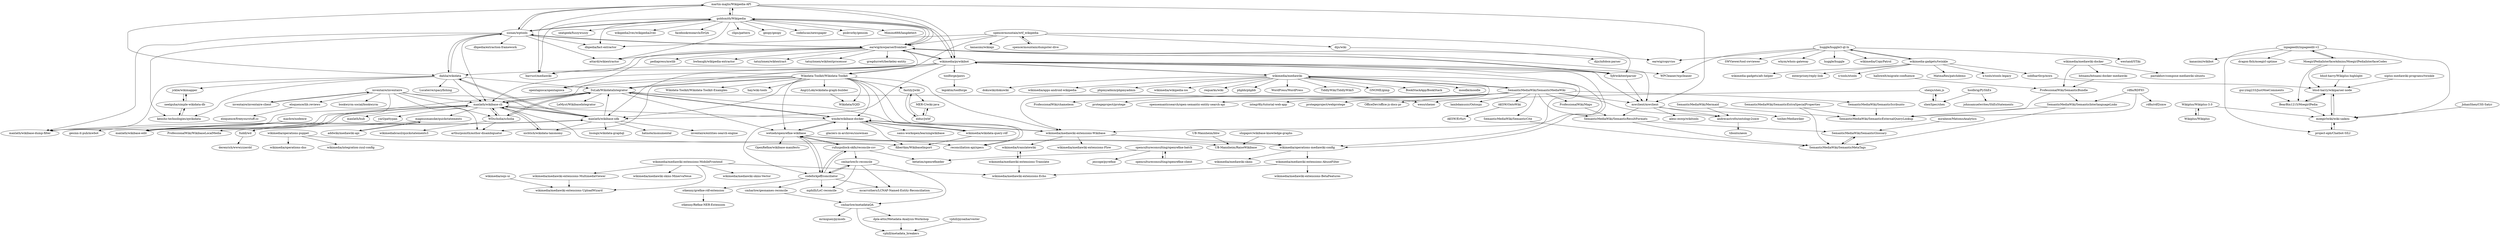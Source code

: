 digraph G {
"martin-majlis/Wikipedia-API" -> "goldsmith/Wikipedia"
"martin-majlis/Wikipedia-API" -> "siznax/wptools"
"martin-majlis/Wikipedia-API" -> "dahlia/wikidata"
"martin-majlis/Wikipedia-API" -> "barrust/mediawiki"
"martin-majlis/Wikipedia-API" -> "wikimedia/pywikibot"
"martin-majlis/Wikipedia-API" -> "earwig/mwparserfromhell"
"martin-majlis/Wikipedia-API" -> "mwclient/mwclient"
"wikimedia/oojs-ui" -> "wikimedia/mediawiki-extensions-UploadWizard"
"wikimedia/pywikibot" -> "wikimedia/mediawiki-extensions-Wikibase"
"wikimedia/pywikibot" -> "earwig/mwparserfromhell"
"wikimedia/pywikibot" -> "SuLab/WikidataIntegrator"
"wikimedia/pywikibot" -> "wikimedia/operations-mediawiki-config"
"wikimedia/pywikibot" -> "mwclient/mwclient"
"wikimedia/pywikibot" -> "dahlia/wikidata"
"wikimedia/pywikibot" -> "goldsmith/Wikipedia"
"wikimedia/pywikibot" -> "wikimedia/mediawiki"
"wikimedia/pywikibot" -> "barrust/mediawiki"
"wikimedia/pywikibot" -> "toolforge/paws"
"wikimedia/pywikibot" -> "WPCleaner/wpcleaner"
"wikimedia/pywikibot" -> "Wikidata-Toolkit/Wikidata-Toolkit"
"wikimedia/pywikibot" -> "maxlath/wikibase-sdk"
"wikimedia/pywikibot" -> "5j9/wikitextparser"
"wikimedia/pywikibot" -> "maxlath/wikibase-cli"
"goldsmith/Wikipedia" -> "martin-majlis/Wikipedia-API"
"goldsmith/Wikipedia" -> "attardi/wikiextractor" ["e"=1]
"goldsmith/Wikipedia" -> "siznax/wptools"
"goldsmith/Wikipedia" -> "wikimedia/pywikibot"
"goldsmith/Wikipedia" -> "barrust/mediawiki"
"goldsmith/Wikipedia" -> "wikipedia2vec/wikipedia2vec" ["e"=1]
"goldsmith/Wikipedia" -> "earwig/mwparserfromhell"
"goldsmith/Wikipedia" -> "facebookresearch/DrQA" ["e"=1]
"goldsmith/Wikipedia" -> "clips/pattern" ["e"=1]
"goldsmith/Wikipedia" -> "geopy/geopy" ["e"=1]
"goldsmith/Wikipedia" -> "codelucas/newspaper" ["e"=1]
"goldsmith/Wikipedia" -> "piskvorky/gensim" ["e"=1]
"goldsmith/Wikipedia" -> "Mimino666/langdetect" ["e"=1]
"goldsmith/Wikipedia" -> "seatgeek/fuzzywuzzy" ["e"=1]
"goldsmith/Wikipedia" -> "dbpedia/fact-extractor" ["e"=1]
"jcklie/wikimapper" -> "neelguha/simple-wikidata-db"
"Wikidata-Toolkit/Wikidata-Toolkit" -> "Wikidata-Toolkit/Wikidata-Toolkit-Examples"
"Wikidata-Toolkit/Wikidata-Toolkit" -> "SuLab/WikidataIntegrator"
"Wikidata-Toolkit/Wikidata-Toolkit" -> "hay/wiki-tools"
"Wikidata-Toolkit/Wikidata-Toolkit" -> "maxlath/wikibase-cli"
"Wikidata-Toolkit/Wikidata-Toolkit" -> "AngryLoki/wikidata-graph-builder"
"Wikidata-Toolkit/Wikidata-Toolkit" -> "wikimedia/wikidata-query-rdf"
"Wikidata-Toolkit/Wikidata-Toolkit" -> "wmde/wikibase-docker"
"Wikidata-Toolkit/Wikidata-Toolkit" -> "Wikidata/SQID"
"Wikidata-Toolkit/Wikidata-Toolkit" -> "wetneb/openrefine-wikibase"
"Wikidata-Toolkit/Wikidata-Toolkit" -> "reconciliation-api/specs"
"Wikidata-Toolkit/Wikidata-Toolkit" -> "arthurpsmith/author-disambiguator"
"Wikidata-Toolkit/Wikidata-Toolkit" -> "wikimedia/mediawiki-extensions-Wikibase"
"Wikidata-Toolkit/Wikidata-Toolkit" -> "opentapioca/opentapioca" ["e"=1]
"Wikidata-Toolkit/Wikidata-Toolkit" -> "fastily/jwiki"
"Wikidata-Toolkit/Wikidata-Toolkit" -> "maxlath/wikibase-sdk"
"SemanticMediaWiki/SemanticMediaWiki" -> "SemanticMediaWiki/SemanticResultFormats"
"SemanticMediaWiki/SemanticMediaWiki" -> "ProfessionalWiki/Maps"
"SemanticMediaWiki/SemanticMediaWiki" -> "SemanticMediaWiki/SemanticCite"
"SemanticMediaWiki/SemanticMediaWiki" -> "mwclient/mwclient"
"SemanticMediaWiki/SemanticMediaWiki" -> "OfficeDev/office-js-docs-pr" ["e"=1]
"SemanticMediaWiki/SemanticMediaWiki" -> "lambdamusic/Ontospy" ["e"=1]
"SemanticMediaWiki/SemanticMediaWiki" -> "ProfessionalWiki/chameleon" ["e"=1]
"SemanticMediaWiki/SemanticMediaWiki" -> "AKSW/OntoWiki"
"SemanticMediaWiki/SemanticMediaWiki" -> "protegeproject/protege" ["e"=1]
"SemanticMediaWiki/SemanticMediaWiki" -> "andrecastro0o/ontology2smw"
"SemanticMediaWiki/SemanticMediaWiki" -> "SemanticMediaWiki/SemanticScribunto"
"SemanticMediaWiki/SemanticMediaWiki" -> "opensemanticsearch/open-semantic-entity-search-api" ["e"=1]
"SemanticMediaWiki/SemanticMediaWiki" -> "integr8ly/tutorial-web-app"
"SemanticMediaWiki/SemanticMediaWiki" -> "wikimedia/mediawiki"
"SemanticMediaWiki/SemanticMediaWiki" -> "protegeproject/webprotege" ["e"=1]
"dijs/wiki" -> "dijs/infobox-parser"
"rufuspollock-okfn/reconcile-csv" -> "wetneb/openrefine-wikibase"
"rufuspollock-okfn/reconcile-csv" -> "codeforkjeff/conciliator"
"rufuspollock-okfn/reconcile-csv" -> "betatim/openrefineder"
"rufuspollock-okfn/reconcile-csv" -> "cmharlow/lc-reconcile"
"huggle/huggle3-qt-lx" -> "huggle/huggle"
"huggle/huggle3-qt-lx" -> "wikimedia-gadgets/twinkle"
"huggle/huggle3-qt-lx" -> "WPCleaner/wpcleaner"
"huggle/huggle3-qt-lx" -> "wikimedia/CopyPatrol"
"huggle/huggle3-qt-lx" -> "westand/STiki"
"huggle/huggle3-qt-lx" -> "SWViewer/tool-swviewer"
"huggle/huggle3-qt-lx" -> "earwig/copyvios"
"huggle/huggle3-qt-lx" -> "whym/whois-gateway"
"wikimedia-gadgets/twinkle" -> "wikimedia-gadgets/afc-helper"
"wikimedia-gadgets/twinkle" -> "x-tools/xtools-legacy"
"wikimedia-gadgets/twinkle" -> "huggle/huggle3-qt-lx"
"wikimedia-gadgets/twinkle" -> "siddharthvp/mwn"
"wikimedia-gadgets/twinkle" -> "enterprisey/reply-link"
"wikimedia-gadgets/twinkle" -> "x-tools/xtools" ["e"=1]
"wikimedia-gadgets/twinkle" -> "MatmaRex/patchdemo"
"addwiki/mediawiki-api" -> "magnusmanske/quickstatements"
"SemanticMediaWiki/Mermaid" -> "andrecastro0o/ontology2smw"
"SemanticMediaWiki/Mermaid" -> "SemanticMediaWiki/SemanticExternalQueryLookup"
"hsolbrig/PyShEx" -> "johnsamuelwrites/ShExStatements"
"hsolbrig/PyShEx" -> "shexSpec/shex"
"kensho-technologies/qwikidata" -> "neelguha/simple-wikidata-db"
"inventaire/inventaire-client" -> "inventaire/inventaire"
"miraheze/MatomoAnalytics" -> "SemanticMediaWiki/SemanticGlossary"
"wikimedia/mediawiki-extensions-MultimediaViewer" -> "wikimedia/mediawiki-extensions-UploadWizard"
"spencermountain/dumpster-dive" -> "spencermountain/wtf_wikipedia"
"spencermountain/wtf_wikipedia" -> "spencermountain/dumpster-dive"
"spencermountain/wtf_wikipedia" -> "dijs/wiki"
"spencermountain/wtf_wikipedia" -> "maxlath/wikibase-sdk"
"spencermountain/wtf_wikipedia" -> "5j9/wikitextparser"
"spencermountain/wtf_wikipedia" -> "dbpedia/fact-extractor" ["e"=1]
"spencermountain/wtf_wikipedia" -> "kanasimi/wikiapi"
"spencermountain/wtf_wikipedia" -> "earwig/mwparserfromhell"
"siddharthvp/mwn" -> "bhsd-harry/wikiparser-node"
"AKSW/OntoWiki" -> "AKSW/Erfurt"
"fuddl/wd" -> "derenrich/wwwyzzerdd"
"rdfio/RDFIO" -> "SemanticMediaWiki/SemanticInterlanguageLinks"
"rdfio/RDFIO" -> "rdfio/rdf2smw"
"rdfio/RDFIO" -> "SemanticMediaWiki/SemanticExternalQueryLookup"
"magnusmanske/quickstatements" -> "fuddl/wd"
"magnusmanske/quickstatements" -> "addwiki/mediawiki-api"
"magnusmanske/quickstatements" -> "ProfessionalWiki/WikibaseLocalMedia"
"Wikiplus/Wikiplus" -> "Wikiplus/Wikiplus-3.0"
"inpageedit/inpageedit-v2" -> "MoegirlPediaInterfaceAdmins/MoegirlPediaInterfaceCodes"
"inpageedit/inpageedit-v2" -> "project-epb/Chatbot-SILI"
"inpageedit/inpageedit-v2" -> "kanasimi/wikibot"
"inpageedit/inpageedit-v2" -> "moegirlwiki/wiki-saikou"
"inpageedit/inpageedit-v2" -> "dragon-fish/moegirl-uptime"
"ProfessionalWiki/SemanticBundle" -> "SemanticMediaWiki/SemanticInterlanguageLinks"
"ProfessionalWiki/SemanticBundle" -> "SemanticMediaWiki/SemanticExternalQueryLookup"
"SemanticMediaWiki/SemanticInterlanguageLinks" -> "SemanticMediaWiki/SemanticMetaTags"
"SemanticMediaWiki/SemanticInterlanguageLinks" -> "SemanticMediaWiki/SemanticExternalQueryLookup"
"andrecastro0o/ontology2smw" -> "tibonto/aeon"
"siznax/wptools" -> "dahlia/wikidata"
"siznax/wptools" -> "dbpedia/extraction-framework" ["e"=1]
"siznax/wptools" -> "kensho-technologies/qwikidata"
"siznax/wptools" -> "goldsmith/Wikipedia"
"siznax/wptools" -> "dbpedia/fact-extractor" ["e"=1]
"siznax/wptools" -> "martin-majlis/Wikipedia-API"
"siznax/wptools" -> "maxlath/wikibase-cli"
"siznax/wptools" -> "earwig/mwparserfromhell"
"siznax/wptools" -> "maxlath/wikibase-dump-filter"
"siznax/wptools" -> "attardi/wikiextractor" ["e"=1]
"5j9/wikitextparser" -> "earwig/mwparserfromhell"
"5j9/wikitextparser" -> "mwclient/mwclient"
"inventaire/inventaire" -> "inventaire/inventaire-client"
"inventaire/inventaire" -> "maxlath/wikibase-cli"
"inventaire/inventaire" -> "maxlath/wikibase-edit"
"inventaire/inventaire" -> "maxlath/wikibase-sdk"
"inventaire/inventaire" -> "WDscholia/scholia"
"inventaire/inventaire" -> "eloquence/lib.reviews"
"inventaire/inventaire" -> "bookwyrm-social/bookwyrm" ["e"=1]
"inventaire/inventaire" -> "arthurpsmith/author-disambiguator"
"maxlath/wikibase-sdk" -> "maxlath/wikibase-edit"
"maxlath/wikibase-sdk" -> "maxlath/wikibase-cli"
"maxlath/wikibase-sdk" -> "nichtich/wikidata-taxonomy"
"maxlath/wikibase-sdk" -> "maxlath/wikibase-dump-filter"
"maxlath/wikibase-sdk" -> "lisongx/wikidata-graphql"
"maxlath/wikibase-sdk" -> "SuLab/WikidataIntegrator"
"maxlath/wikibase-sdk" -> "dahlia/wikidata"
"maxlath/wikibase-sdk" -> "hatnote/monumental"
"maxlath/wikibase-sdk" -> "inventaire/entities-search-engine"
"MER-C/wiki-java" -> "eldur/jwbf"
"neelguha/simple-wikidata-db" -> "kensho-technologies/qwikidata"
"neelguha/simple-wikidata-db" -> "jcklie/wikimapper"
"hallowelt/migrate-confluence" -> "ProfessionalWiki/SemanticBundle"
"wikimedia/wikidata-query-rdf" -> "filbertkm/WikibaseImport"
"wikimedia/wikidata-query-rdf" -> "wmde/wikibase-docker"
"UB-Mannheim/bbw" -> "UB-Mannheim/RaiseWikibase"
"SemanticMediaWiki/SemanticExtraSpecialProperties" -> "SemanticMediaWiki/SemanticMetaTags"
"SemanticMediaWiki/SemanticExtraSpecialProperties" -> "SemanticMediaWiki/SemanticExternalQueryLookup"
"SemanticMediaWiki/SemanticGlossary" -> "SemanticMediaWiki/SemanticMetaTags"
"SemanticMediaWiki/SemanticMetaTags" -> "SemanticMediaWiki/SemanticGlossary"
"SemanticMediaWiki/SemanticCite" -> "SemanticMediaWiki/SemanticMetaTags"
"cmharlow/geonames-reconcile" -> "cmharlow/metadataQA"
"shigapov/wikibase-knowledge-graphs" -> "UB-Mannheim/RaiseWikibase"
"macbre/nodemw" -> "gesinn-it-pub/mwbot"
"macbre/nodemw" -> "maxlath/wikibase-edit"
"ProfessionalWiki/Maps" -> "SemanticMediaWiki/SemanticResultFormats"
"earwig/mwparserfromhell" -> "5j9/wikitextparser"
"earwig/mwparserfromhell" -> "wikimedia/pywikibot"
"earwig/mwparserfromhell" -> "mwclient/mwclient"
"earwig/mwparserfromhell" -> "pediapress/mwlib"
"earwig/mwparserfromhell" -> "attardi/wikiextractor" ["e"=1]
"earwig/mwparserfromhell" -> "siznax/wptools"
"earwig/mwparserfromhell" -> "bwbaugh/wikipedia-extractor"
"earwig/mwparserfromhell" -> "earwig/copyvios"
"earwig/mwparserfromhell" -> "barrust/mediawiki"
"earwig/mwparserfromhell" -> "tatuylonen/wiktextract" ["e"=1]
"earwig/mwparserfromhell" -> "tatuylonen/wikitextprocessor" ["e"=1]
"earwig/mwparserfromhell" -> "goldsmith/Wikipedia"
"earwig/mwparserfromhell" -> "Wikidata-Toolkit/Wikidata-Toolkit"
"earwig/mwparserfromhell" -> "opentapioca/opentapioca" ["e"=1]
"earwig/mwparserfromhell" -> "gregdurrett/berkeley-entity" ["e"=1]
"cmharlow/metadataQA" -> "mrmiguez/pymods"
"cmharlow/metadataQA" -> "vphill/metadata_breakers"
"cmharlow/metadataQA" -> "dpla-attic/Metadata-Analysis-Workshop"
"wikimedia/mediawiki-docker" -> "pastakhov/compose-mediawiki-ubuntu"
"wikimedia/mediawiki-docker" -> "ProfessionalWiki/SemanticBundle"
"wikimedia/mediawiki-docker" -> "bitnami/bitnami-docker-mediawiki"
"bhsd-harry/Wikiplus-highlight" -> "bhsd-harry/wikiparser-node"
"fastily/jwiki" -> "eldur/jwbf"
"fastily/jwiki" -> "MER-C/wiki-java"
"toolforge/paws" -> "legoktm/toolforge"
"bhsd-harry/wikiparser-node" -> "moegirlwiki/wiki-saikou"
"bhsd-harry/wikiparser-node" -> "BearBin1215/MoegirlPedia"
"shexjs/shex.js" -> "shexSpec/shex"
"shexjs/shex.js" -> "weso/shexer"
"eldur/jwbf" -> "fastily/jwiki"
"eldur/jwbf" -> "MER-C/wiki-java"
"SemanticMediaWiki/SemanticResultFormats" -> "SemanticMediaWiki/SemanticGlossary"
"SemanticMediaWiki/SemanticResultFormats" -> "SemanticMediaWiki/SemanticMetaTags"
"cmharlow/lc-reconcile" -> "cmharlow/metadataQA"
"cmharlow/lc-reconcile" -> "mphilli/LoC-reconcile"
"cmharlow/lc-reconcile" -> "codeforkjeff/conciliator"
"cmharlow/lc-reconcile" -> "mcarruthers/LCNAF-Named-Entity-Reconciliation"
"moegirlwiki/wiki-saikou" -> "bhsd-harry/wikiparser-node"
"moegirlwiki/wiki-saikou" -> "project-epb/Chatbot-SILI"
"Wikiplus/Wikiplus-3.0" -> "Wikiplus/Wikiplus"
"Wikiplus/Wikiplus-3.0" -> "moegirlwiki/wiki-saikou"
"AngryLoki/wikidata-graph-builder" -> "Wikidata/SQID"
"eloquence/lib.reviews" -> "eloquence/freeyourstuff.cc"
"maxlath/wikibase-cli" -> "nichtich/wikidata-taxonomy"
"maxlath/wikibase-cli" -> "maxlath/wikibase-edit"
"maxlath/wikibase-cli" -> "maxlath/wikibase-sdk"
"maxlath/wikibase-cli" -> "magnusmanske/quickstatements"
"maxlath/wikibase-cli" -> "maxlath/wikibase-dump-filter"
"maxlath/wikibase-cli" -> "maxlath/hub"
"maxlath/wikibase-cli" -> "SuLab/WikidataIntegrator"
"maxlath/wikibase-cli" -> "WDscholia/scholia"
"maxlath/wikibase-cli" -> "yarl/pattypan"
"maxlath/wikibase-cli" -> "wmde/wikibase-docker"
"maxlath/wikibase-cli" -> "filbertkm/WikibaseImport"
"project-epb/Chatbot-SILI" -> "moegirlwiki/wiki-saikou"
"MoegirlPediaInterfaceAdmins/MoegirlPediaInterfaceCodes" -> "inpageedit/inpageedit-v2"
"MoegirlPediaInterfaceAdmins/MoegirlPediaInterfaceCodes" -> "BearBin1215/MoegirlPedia"
"MoegirlPediaInterfaceAdmins/MoegirlPediaInterfaceCodes" -> "bhsd-harry/wikiparser-node"
"MoegirlPediaInterfaceAdmins/MoegirlPediaInterfaceCodes" -> "bhsd-harry/Wikiplus-highlight"
"vphill/pyoaiharvester" -> "vphill/metadata_breakers"
"BearBin1215/MoegirlPedia" -> "moegirlwiki/wiki-saikou"
"BearBin1215/MoegirlPedia" -> "bhsd-harry/wikiparser-node"
"gui-ying233/JustMoeComments" -> "BearBin1215/MoegirlPedia"
"shexSpec/shex" -> "shexjs/shex.js"
"wikimedia/mediawiki" -> "dokuwiki/dokuwiki" ["e"=1]
"wikimedia/mediawiki" -> "wikimedia/apps-android-wikipedia" ["e"=1]
"wikimedia/mediawiki" -> "wikimedia/pywikibot"
"wikimedia/mediawiki" -> "SemanticMediaWiki/SemanticMediaWiki"
"wikimedia/mediawiki" -> "phpmyadmin/phpmyadmin" ["e"=1]
"wikimedia/mediawiki" -> "wikimedia/wikipedia-ios" ["e"=1]
"wikimedia/mediawiki" -> "requarks/wiki" ["e"=1]
"wikimedia/mediawiki" -> "phpbb/phpbb" ["e"=1]
"wikimedia/mediawiki" -> "WordPress/WordPress" ["e"=1]
"wikimedia/mediawiki" -> "TiddlyWiki/TiddlyWiki5" ["e"=1]
"wikimedia/mediawiki" -> "wikimedia/mediawiki-extensions-Wikibase"
"wikimedia/mediawiki" -> "GNOME/gimp" ["e"=1]
"wikimedia/mediawiki" -> "wikimedia/operations-mediawiki-config"
"wikimedia/mediawiki" -> "BookStackApp/BookStack" ["e"=1]
"wikimedia/mediawiki" -> "moodle/moodle" ["e"=1]
"mwclient/mwclient" -> "andrecastro0o/ontology2smw"
"mwclient/mwclient" -> "alexz-enwp/wikitools"
"mwclient/mwclient" -> "SemanticMediaWiki/SemanticResultFormats"
"mwclient/mwclient" -> "tosher/Mediawiker"
"nichtich/wikidata-taxonomy" -> "maxlath/wikibase-cli"
"wikimedia/mediawiki-extensions-Wikibase" -> "wmde/wikibase-docker"
"wikimedia/mediawiki-extensions-Wikibase" -> "wikimedia/mediawiki-extensions-Flow"
"wikimedia/mediawiki-extensions-Wikibase" -> "wikimedia/translatewiki"
"wikimedia/mediawiki-extensions-Wikibase" -> "wikimedia/operations-mediawiki-config"
"wikimedia/mediawiki-extensions-MobileFrontend" -> "wikimedia/mediawiki-extensions-Echo"
"wikimedia/mediawiki-extensions-MobileFrontend" -> "wikimedia/mediawiki-extensions-MultimediaViewer"
"wikimedia/mediawiki-extensions-MobileFrontend" -> "wikimedia/mediawiki-skins-Vector"
"wikimedia/mediawiki-extensions-MobileFrontend" -> "wikimedia/mediawiki-extensions-UploadWizard"
"wikimedia/mediawiki-extensions-MobileFrontend" -> "wikimedia/mediawiki-skins-MinervaNeue"
"bitnami/bitnami-docker-mediawiki" -> "ProfessionalWiki/SemanticBundle"
"wikimedia/mediawiki-extensions-Translate" -> "wikimedia/translatewiki"
"wikimedia/mediawiki-extensions-Translate" -> "wikimedia/mediawiki-extensions-Echo"
"wikimedia/mediawiki-extensions-AbuseFilter" -> "wikimedia/mediawiki-extensions-Echo"
"wikimedia/mediawiki-extensions-AbuseFilter" -> "wikimedia/mediawiki-extensions-BetaFeatures"
"SemanticMediaWiki/SemanticScribunto" -> "SemanticMediaWiki/SemanticExternalQueryLookup"
"SuLab/WikidataIntegrator" -> "wmde/wikibase-docker"
"SuLab/WikidataIntegrator" -> "wetneb/openrefine-wikibase"
"SuLab/WikidataIntegrator" -> "LeMyst/WikibaseIntegrator"
"SuLab/WikidataIntegrator" -> "reconciliation-api/specs"
"SuLab/WikidataIntegrator" -> "maxlath/wikibase-cli"
"SuLab/WikidataIntegrator" -> "weso/shexer"
"SuLab/WikidataIntegrator" -> "maxlath/wikibase-edit"
"SuLab/WikidataIntegrator" -> "WDscholia/scholia"
"codeforkjeff/conciliator" -> "cmharlow/lc-reconcile"
"codeforkjeff/conciliator" -> "cmharlow/geonames-reconcile"
"codeforkjeff/conciliator" -> "rufuspollock-okfn/reconcile-csv"
"codeforkjeff/conciliator" -> "wetneb/openrefine-wikibase"
"codeforkjeff/conciliator" -> "mcarruthers/LCNAF-Named-Entity-Reconciliation"
"codeforkjeff/conciliator" -> "mphilli/LoC-reconcile"
"codeforkjeff/conciliator" -> "stkenny/grefine-rdf-extension"
"WDscholia/scholia" -> "maxlath/wikibase-cli"
"WDscholia/scholia" -> "wikimediabrasil/quickstatements3"
"WDscholia/scholia" -> "SuLab/WikidataIntegrator"
"WDscholia/scholia" -> "arthurpsmith/author-disambiguator"
"JohanShen/CSS-Satyr" -> "moegirlwiki/wiki-saikou"
"wikimedia/operations-puppet" -> "wikimedia/operations-dns"
"wikimedia/operations-puppet" -> "wikimedia/operations-mediawiki-config"
"wikimedia/operations-puppet" -> "wikimedia/integration-zuul-config"
"opencultureconsulting/openrefine-client" -> "opencultureconsulting/openrefine-batch"
"wetneb/openrefine-wikibase" -> "reconciliation-api/specs"
"wetneb/openrefine-wikibase" -> "rufuspollock-okfn/reconcile-csv"
"wetneb/openrefine-wikibase" -> "OpenRefine/wikibase-manifests"
"wetneb/openrefine-wikibase" -> "codeforkjeff/conciliator"
"wetneb/openrefine-wikibase" -> "UB-Mannheim/RaiseWikibase"
"wetneb/openrefine-wikibase" -> "wmde/wikibase-docker"
"maxlath/wikibase-edit" -> "maxlath/wikibase-sdk"
"maxlath/wikibase-edit" -> "maxlath/wikibase-cli"
"wikimedia/operations-mediawiki-config" -> "wikimedia/mediawiki-extensions-AbuseFilter"
"wikimedia/operations-mediawiki-config" -> "wikimedia/mediawiki-skins"
"dahlia/wikidata" -> "maxlath/wikibase-dump-filter"
"dahlia/wikidata" -> "SuLab/WikidataIntegrator"
"dahlia/wikidata" -> "kensho-technologies/qwikidata"
"dahlia/wikidata" -> "jcklie/wikimapper"
"dahlia/wikidata" -> "maxlath/wikibase-sdk"
"dahlia/wikidata" -> "maxlath/wikibase-cli"
"dahlia/wikidata" -> "siznax/wptools"
"dahlia/wikidata" -> "Lucaterre/spacyfishing" ["e"=1]
"dpla-attic/Metadata-Analysis-Workshop" -> "vphill/metadata_breakers"
"opencultureconsulting/openrefine-batch" -> "jezcope/pyrefine"
"opencultureconsulting/openrefine-batch" -> "opencultureconsulting/openrefine-client"
"opencultureconsulting/openrefine-batch" -> "betatim/openrefineder"
"xiplus-mediawiki-programs/twinkle" -> "bhsd-harry/wikiparser-node"
"wikimedia/translatewiki" -> "wikimedia/mediawiki-extensions-Translate"
"wmde/wikibase-docker" -> "wetneb/openrefine-wikibase"
"wmde/wikibase-docker" -> "wikimedia/mediawiki-extensions-Wikibase"
"wmde/wikibase-docker" -> "SuLab/WikidataIntegrator"
"wmde/wikibase-docker" -> "wikimedia/wikidata-query-rdf"
"wmde/wikibase-docker" -> "samu-workopen/learningwikibase"
"wmde/wikibase-docker" -> "codeforkjeff/conciliator"
"wmde/wikibase-docker" -> "glaciers-in-archives/snowman" ["e"=1]
"wmde/wikibase-docker" -> "filbertkm/WikibaseImport"
"stkenny/grefine-rdf-extension" -> "stkenny/Refine-NER-Extension"
"martin-majlis/Wikipedia-API" ["l"="-1.115,-42.178"]
"goldsmith/Wikipedia" ["l"="-1.128,-42.16"]
"siznax/wptools" ["l"="-1.088,-42.181"]
"dahlia/wikidata" ["l"="-1.074,-42.2"]
"barrust/mediawiki" ["l"="-1.115,-42.143"]
"wikimedia/pywikibot" ["l"="-1.088,-42.153"]
"earwig/mwparserfromhell" ["l"="-1.084,-42.135"]
"mwclient/mwclient" ["l"="-1.175,-42.152"]
"wikimedia/oojs-ui" ["l"="-1.199,-41.941"]
"wikimedia/mediawiki-extensions-UploadWizard" ["l"="-1.182,-41.958"]
"wikimedia/mediawiki-extensions-Wikibase" ["l"="-1.056,-42.131"]
"SuLab/WikidataIntegrator" ["l"="-1.005,-42.193"]
"wikimedia/operations-mediawiki-config" ["l"="-1.124,-42.094"]
"wikimedia/mediawiki" ["l"="-1.165,-42.114"]
"toolforge/paws" ["l"="-1.141,-42.192"]
"WPCleaner/wpcleaner" ["l"="-1.022,-42.09"]
"Wikidata-Toolkit/Wikidata-Toolkit" ["l"="-1,-42.156"]
"maxlath/wikibase-sdk" ["l"="-1.036,-42.189"]
"5j9/wikitextparser" ["l"="-1.11,-42.12"]
"maxlath/wikibase-cli" ["l"="-1.026,-42.205"]
"attardi/wikiextractor" ["l"="53.009,25.629"]
"wikipedia2vec/wikipedia2vec" ["l"="-0.43,-42.162"]
"facebookresearch/DrQA" ["l"="54.617,26.505"]
"clips/pattern" ["l"="52.89,25.99"]
"geopy/geopy" ["l"="41.483,24.064"]
"codelucas/newspaper" ["l"="46.098,23.942"]
"piskvorky/gensim" ["l"="52.949,25.849"]
"Mimino666/langdetect" ["l"="53.685,24.691"]
"seatgeek/fuzzywuzzy" ["l"="52.666,25.949"]
"dbpedia/fact-extractor" ["l"="-0.468,-41.991"]
"jcklie/wikimapper" ["l"="-1.102,-42.242"]
"neelguha/simple-wikidata-db" ["l"="-1.127,-42.242"]
"Wikidata-Toolkit/Wikidata-Toolkit-Examples" ["l"="-0.999,-42.133"]
"hay/wiki-tools" ["l"="-0.954,-42.146"]
"AngryLoki/wikidata-graph-builder" ["l"="-0.971,-42.118"]
"wikimedia/wikidata-query-rdf" ["l"="-0.998,-42.174"]
"wmde/wikibase-docker" ["l"="-0.979,-42.171"]
"Wikidata/SQID" ["l"="-0.975,-42.135"]
"wetneb/openrefine-wikibase" ["l"="-0.932,-42.176"]
"reconciliation-api/specs" ["l"="-0.965,-42.179"]
"arthurpsmith/author-disambiguator" ["l"="-0.982,-42.203"]
"opentapioca/opentapioca" ["l"="-0.351,-42.117"]
"fastily/jwiki" ["l"="-0.932,-42.119"]
"SemanticMediaWiki/SemanticMediaWiki" ["l"="-1.233,-42.125"]
"SemanticMediaWiki/SemanticResultFormats" ["l"="-1.244,-42.155"]
"ProfessionalWiki/Maps" ["l"="-1.258,-42.145"]
"SemanticMediaWiki/SemanticCite" ["l"="-1.273,-42.137"]
"OfficeDev/office-js-docs-pr" ["l"="-45.274,8.956"]
"lambdamusic/Ontospy" ["l"="-1.715,-42.054"]
"ProfessionalWiki/chameleon" ["l"="3.753,-36.536"]
"AKSW/OntoWiki" ["l"="-1.278,-42.097"]
"protegeproject/protege" ["l"="-1.833,-42.095"]
"andrecastro0o/ontology2smw" ["l"="-1.237,-42.143"]
"SemanticMediaWiki/SemanticScribunto" ["l"="-1.288,-42.128"]
"opensemanticsearch/open-semantic-entity-search-api" ["l"="-1.651,-41.965"]
"integr8ly/tutorial-web-app" ["l"="-1.248,-42.104"]
"protegeproject/webprotege" ["l"="-1.78,-42.078"]
"dijs/wiki" ["l"="-1.056,-42.035"]
"dijs/infobox-parser" ["l"="-1.056,-42.01"]
"rufuspollock-okfn/reconcile-csv" ["l"="-0.883,-42.179"]
"codeforkjeff/conciliator" ["l"="-0.894,-42.193"]
"betatim/openrefineder" ["l"="-0.82,-42.172"]
"cmharlow/lc-reconcile" ["l"="-0.867,-42.203"]
"huggle/huggle3-qt-lx" ["l"="-0.976,-42.031"]
"huggle/huggle" ["l"="-0.976,-42.011"]
"wikimedia-gadgets/twinkle" ["l"="-0.947,-41.99"]
"wikimedia/CopyPatrol" ["l"="-0.955,-42.038"]
"westand/STiki" ["l"="-0.992,-42.016"]
"SWViewer/tool-swviewer" ["l"="-0.961,-42.016"]
"earwig/copyvios" ["l"="-1.02,-42.076"]
"whym/whois-gateway" ["l"="-0.947,-42.026"]
"wikimedia-gadgets/afc-helper" ["l"="-0.944,-41.968"]
"x-tools/xtools-legacy" ["l"="-0.918,-41.989"]
"siddharthvp/mwn" ["l"="-0.914,-41.947"]
"enterprisey/reply-link" ["l"="-0.93,-41.978"]
"x-tools/xtools" ["l"="1.588,-27.671"]
"MatmaRex/patchdemo" ["l"="-0.964,-41.975"]
"addwiki/mediawiki-api" ["l"="-1.029,-42.285"]
"magnusmanske/quickstatements" ["l"="-1.022,-42.269"]
"SemanticMediaWiki/Mermaid" ["l"="-1.291,-42.144"]
"SemanticMediaWiki/SemanticExternalQueryLookup" ["l"="-1.325,-42.143"]
"hsolbrig/PyShEx" ["l"="-1.077,-42.335"]
"johnsamuelwrites/ShExStatements" ["l"="-1.081,-42.35"]
"shexSpec/shex" ["l"="-1.068,-42.314"]
"kensho-technologies/qwikidata" ["l"="-1.111,-42.22"]
"inventaire/inventaire-client" ["l"="-0.973,-42.256"]
"inventaire/inventaire" ["l"="-0.983,-42.236"]
"miraheze/MatomoAnalytics" ["l"="-1.291,-42.179"]
"SemanticMediaWiki/SemanticGlossary" ["l"="-1.275,-42.166"]
"wikimedia/mediawiki-extensions-MultimediaViewer" ["l"="-1.179,-41.972"]
"spencermountain/dumpster-dive" ["l"="-1.064,-42.063"]
"spencermountain/wtf_wikipedia" ["l"="-1.06,-42.091"]
"kanasimi/wikiapi" ["l"="-1.036,-42.067"]
"bhsd-harry/wikiparser-node" ["l"="-0.884,-41.908"]
"AKSW/Erfurt" ["l"="-1.301,-42.084"]
"fuddl/wd" ["l"="-1.015,-42.3"]
"derenrich/wwwyzzerdd" ["l"="-1.01,-42.32"]
"rdfio/RDFIO" ["l"="-1.348,-42.138"]
"SemanticMediaWiki/SemanticInterlanguageLinks" ["l"="-1.335,-42.153"]
"rdfio/rdf2smw" ["l"="-1.365,-42.126"]
"ProfessionalWiki/WikibaseLocalMedia" ["l"="-1.008,-42.283"]
"Wikiplus/Wikiplus" ["l"="-0.862,-41.843"]
"Wikiplus/Wikiplus-3.0" ["l"="-0.864,-41.859"]
"inpageedit/inpageedit-v2" ["l"="-0.844,-41.888"]
"MoegirlPediaInterfaceAdmins/MoegirlPediaInterfaceCodes" ["l"="-0.862,-41.899"]
"project-epb/Chatbot-SILI" ["l"="-0.857,-41.877"]
"kanasimi/wikibot" ["l"="-0.822,-41.875"]
"moegirlwiki/wiki-saikou" ["l"="-0.871,-41.886"]
"dragon-fish/moegirl-uptime" ["l"="-0.822,-41.892"]
"ProfessionalWiki/SemanticBundle" ["l"="-1.37,-42.154"]
"SemanticMediaWiki/SemanticMetaTags" ["l"="-1.29,-42.156"]
"tibonto/aeon" ["l"="-1.258,-42.13"]
"dbpedia/extraction-framework" ["l"="-0.482,-41.966"]
"maxlath/wikibase-dump-filter" ["l"="-1.056,-42.194"]
"maxlath/wikibase-edit" ["l"="-0.998,-42.211"]
"WDscholia/scholia" ["l"="-1.003,-42.222"]
"eloquence/lib.reviews" ["l"="-0.954,-42.284"]
"bookwyrm-social/bookwyrm" ["l"="-48.551,1.016"]
"nichtich/wikidata-taxonomy" ["l"="-1.043,-42.217"]
"lisongx/wikidata-graphql" ["l"="-1.064,-42.219"]
"hatnote/monumental" ["l"="-1.029,-42.219"]
"inventaire/entities-search-engine" ["l"="-1.033,-42.168"]
"MER-C/wiki-java" ["l"="-0.903,-42.097"]
"eldur/jwbf" ["l"="-0.91,-42.111"]
"hallowelt/migrate-confluence" ["l"="-1.389,-42.142"]
"filbertkm/WikibaseImport" ["l"="-0.988,-42.189"]
"UB-Mannheim/bbw" ["l"="-0.854,-42.132"]
"UB-Mannheim/RaiseWikibase" ["l"="-0.879,-42.152"]
"SemanticMediaWiki/SemanticExtraSpecialProperties" ["l"="-1.315,-42.156"]
"cmharlow/geonames-reconcile" ["l"="-0.857,-42.218"]
"cmharlow/metadataQA" ["l"="-0.829,-42.23"]
"shigapov/wikibase-knowledge-graphs" ["l"="-0.844,-42.149"]
"macbre/nodemw" ["l"="-0.939,-42.243"]
"gesinn-it-pub/mwbot" ["l"="-0.913,-42.26"]
"pediapress/mwlib" ["l"="-1.091,-42.105"]
"bwbaugh/wikipedia-extractor" ["l"="-1.034,-42.115"]
"tatuylonen/wiktextract" ["l"="52.147,25.533"]
"tatuylonen/wikitextprocessor" ["l"="52.103,25.5"]
"gregdurrett/berkeley-entity" ["l"="-0.424,-42.024"]
"mrmiguez/pymods" ["l"="-0.803,-42.23"]
"vphill/metadata_breakers" ["l"="-0.801,-42.247"]
"dpla-attic/Metadata-Analysis-Workshop" ["l"="-0.819,-42.248"]
"wikimedia/mediawiki-docker" ["l"="-1.414,-42.16"]
"pastakhov/compose-mediawiki-ubuntu" ["l"="-1.444,-42.164"]
"bitnami/bitnami-docker-mediawiki" ["l"="-1.39,-42.169"]
"bhsd-harry/Wikiplus-highlight" ["l"="-0.866,-41.914"]
"legoktm/toolforge" ["l"="-1.163,-42.208"]
"BearBin1215/MoegirlPedia" ["l"="-0.883,-41.895"]
"shexjs/shex.js" ["l"="-1.06,-42.293"]
"weso/shexer" ["l"="-1.037,-42.253"]
"mphilli/LoC-reconcile" ["l"="-0.884,-42.211"]
"mcarruthers/LCNAF-Named-Entity-Reconciliation" ["l"="-0.864,-42.19"]
"eloquence/freeyourstuff.cc" ["l"="-0.938,-42.309"]
"maxlath/hub" ["l"="-1.049,-42.236"]
"yarl/pattypan" ["l"="-1.027,-42.238"]
"vphill/pyoaiharvester" ["l"="-0.778,-42.258"]
"gui-ying233/JustMoeComments" ["l"="-0.901,-41.886"]
"dokuwiki/dokuwiki" ["l"="49.008,24.32"]
"wikimedia/apps-android-wikipedia" ["l"="-52.655,9.153"]
"phpmyadmin/phpmyadmin" ["l"="-14.573,26.078"]
"wikimedia/wikipedia-ios" ["l"="44.687,-22.346"]
"requarks/wiki" ["l"="15.517,-10.628"]
"phpbb/phpbb" ["l"="46.999,19.508"]
"WordPress/WordPress" ["l"="12.108,-35.221"]
"TiddlyWiki/TiddlyWiki5" ["l"="-34.948,14.739"]
"GNOME/gimp" ["l"="-32.84,-29.203"]
"BookStackApp/BookStack" ["l"="12.607,-8.769"]
"moodle/moodle" ["l"="45.964,18.027"]
"alexz-enwp/wikitools" ["l"="-1.207,-42.163"]
"tosher/Mediawiker" ["l"="-1.206,-42.182"]
"wikimedia/mediawiki-extensions-Flow" ["l"="-1.056,-42.114"]
"wikimedia/translatewiki" ["l"="-1.093,-42.076"]
"wikimedia/mediawiki-extensions-MobileFrontend" ["l"="-1.156,-41.977"]
"wikimedia/mediawiki-extensions-Echo" ["l"="-1.134,-42.021"]
"wikimedia/mediawiki-skins-Vector" ["l"="-1.142,-41.957"]
"wikimedia/mediawiki-skins-MinervaNeue" ["l"="-1.163,-41.958"]
"wikimedia/mediawiki-extensions-Translate" ["l"="-1.108,-42.05"]
"wikimedia/mediawiki-extensions-AbuseFilter" ["l"="-1.132,-42.051"]
"wikimedia/mediawiki-extensions-BetaFeatures" ["l"="-1.139,-42.036"]
"LeMyst/WikibaseIntegrator" ["l"="-0.958,-42.207"]
"stkenny/grefine-rdf-extension" ["l"="-0.842,-42.195"]
"wikimediabrasil/quickstatements3" ["l"="-1.005,-42.247"]
"JohanShen/CSS-Satyr" ["l"="-0.886,-41.871"]
"wikimedia/operations-puppet" ["l"="-1.173,-42.053"]
"wikimedia/operations-dns" ["l"="-1.2,-42.043"]
"wikimedia/integration-zuul-config" ["l"="-1.185,-42.031"]
"opencultureconsulting/openrefine-client" ["l"="-0.747,-42.173"]
"opencultureconsulting/openrefine-batch" ["l"="-0.771,-42.168"]
"OpenRefine/wikibase-manifests" ["l"="-0.91,-42.167"]
"wikimedia/mediawiki-skins" ["l"="-1.134,-42.075"]
"Lucaterre/spacyfishing" ["l"="-0.315,-42.112"]
"jezcope/pyrefine" ["l"="-0.751,-42.153"]
"xiplus-mediawiki-programs/twinkle" ["l"="-0.904,-41.908"]
"samu-workopen/learningwikibase" ["l"="-0.951,-42.165"]
"glaciers-in-archives/snowman" ["l"="-1.767,-41.945"]
"stkenny/Refine-NER-Extension" ["l"="-0.813,-42.198"]
}